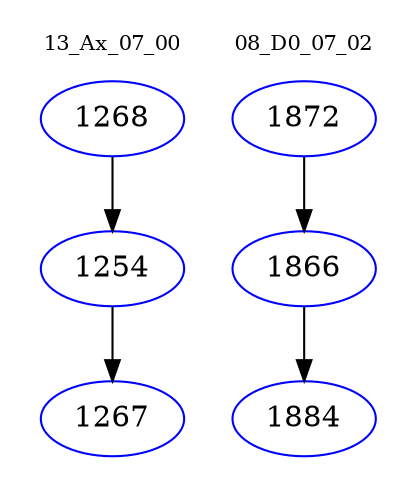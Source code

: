 digraph{
subgraph cluster_0 {
color = white
label = "13_Ax_07_00";
fontsize=10;
T0_1268 [label="1268", color="blue"]
T0_1268 -> T0_1254 [color="black"]
T0_1254 [label="1254", color="blue"]
T0_1254 -> T0_1267 [color="black"]
T0_1267 [label="1267", color="blue"]
}
subgraph cluster_1 {
color = white
label = "08_D0_07_02";
fontsize=10;
T1_1872 [label="1872", color="blue"]
T1_1872 -> T1_1866 [color="black"]
T1_1866 [label="1866", color="blue"]
T1_1866 -> T1_1884 [color="black"]
T1_1884 [label="1884", color="blue"]
}
}

